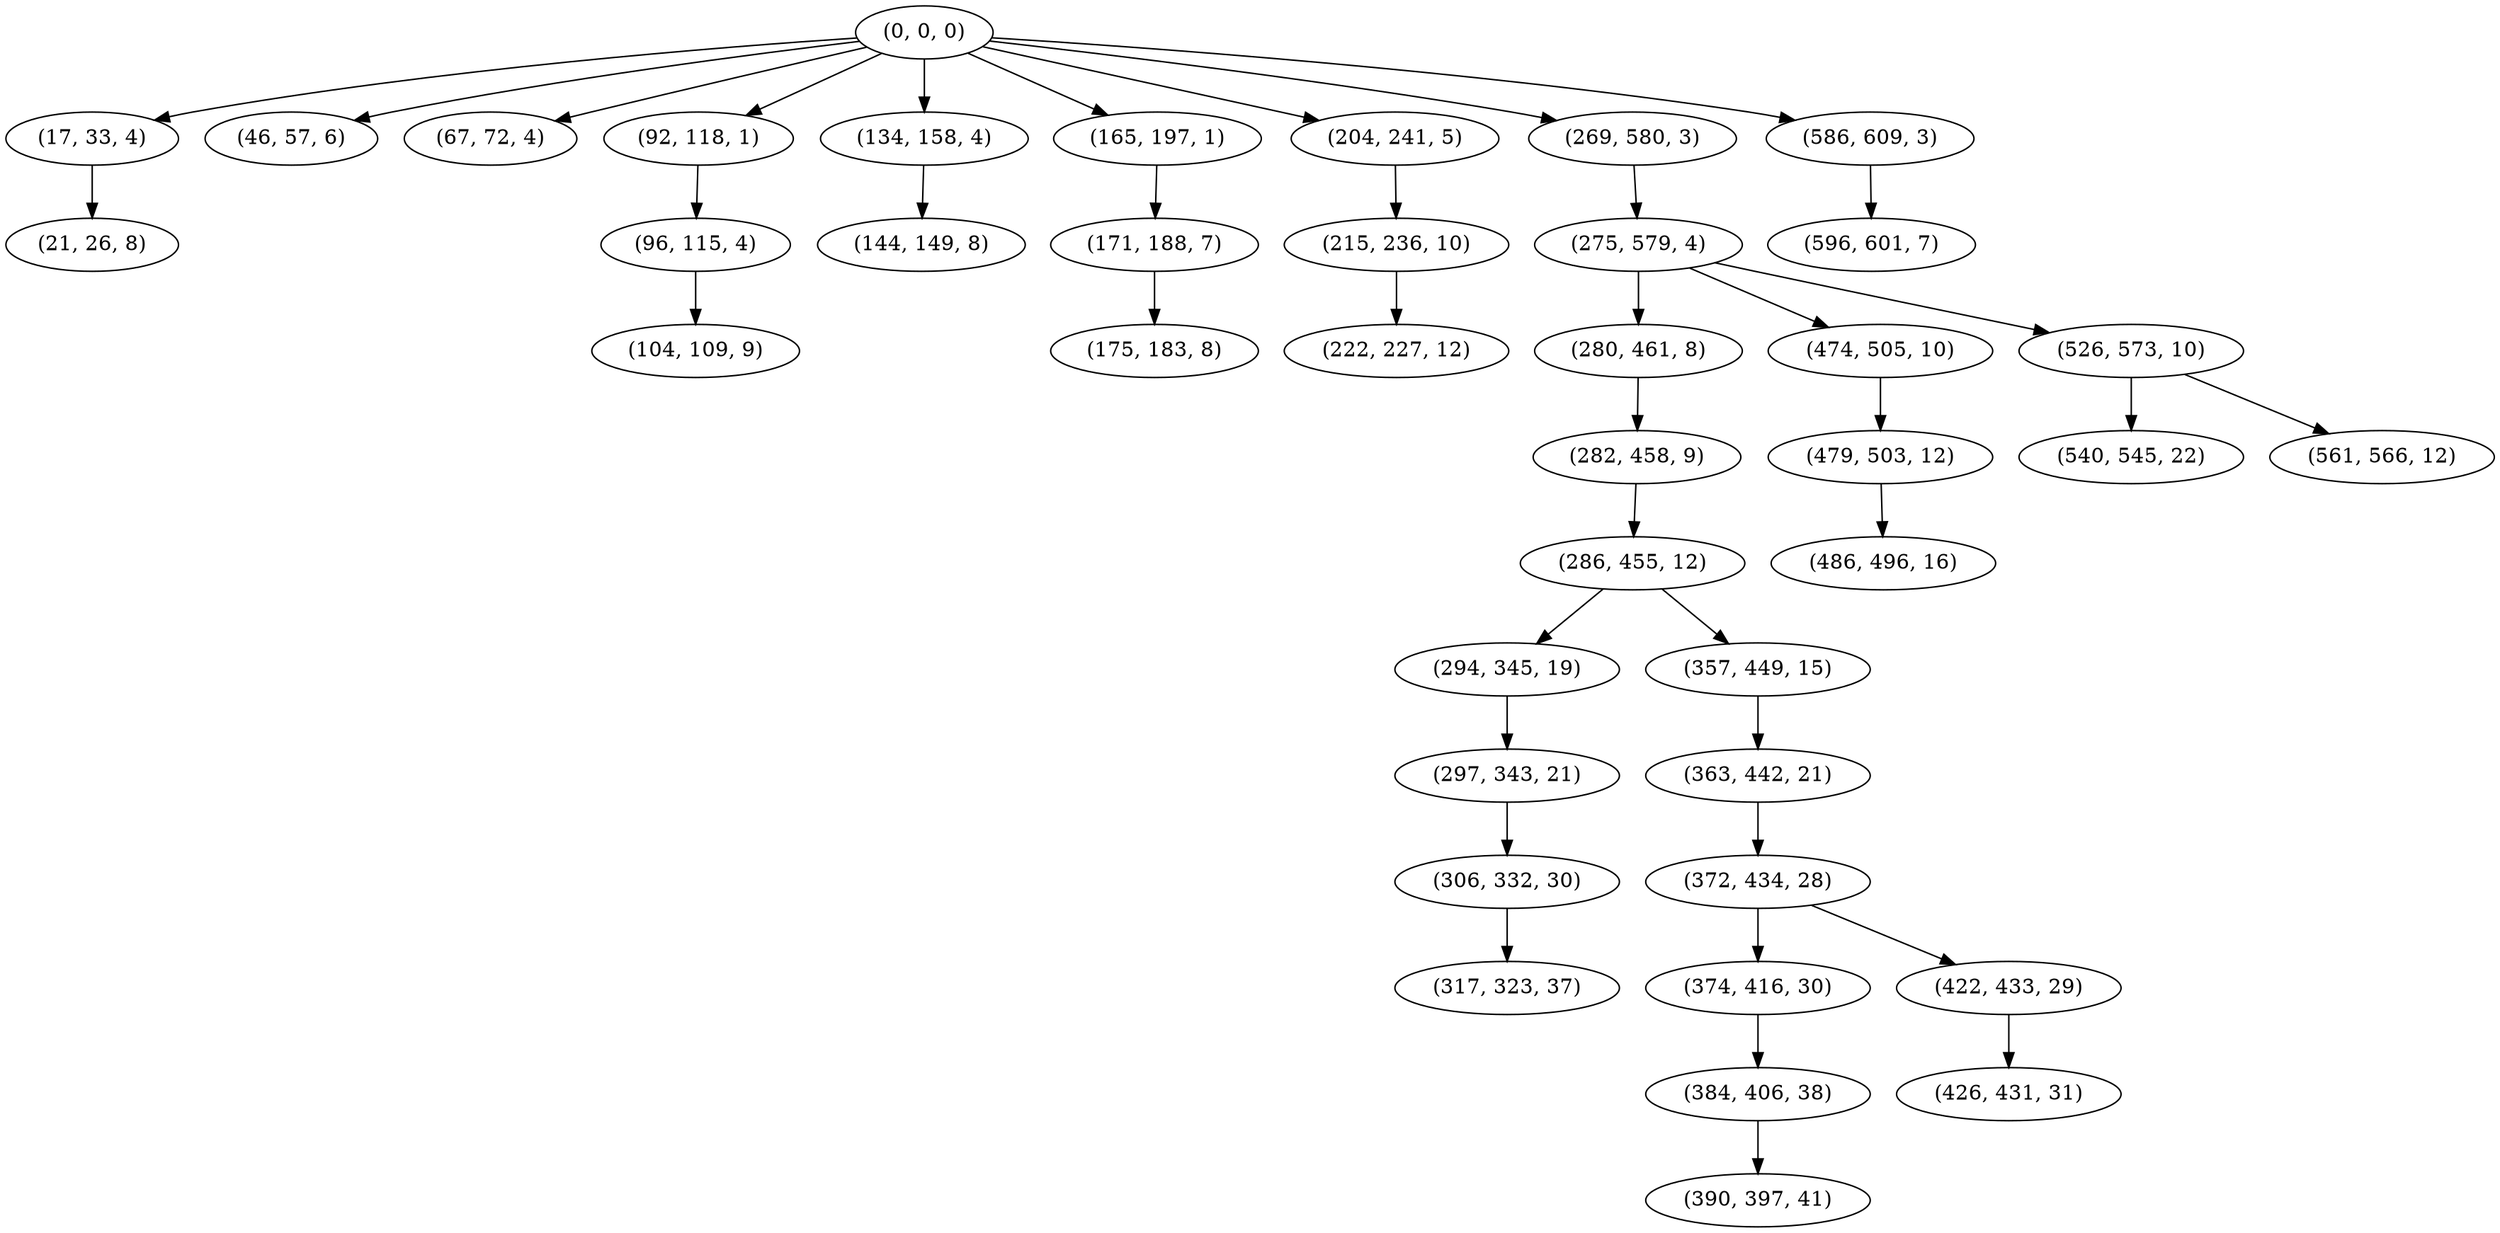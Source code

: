 digraph tree {
    "(0, 0, 0)";
    "(17, 33, 4)";
    "(21, 26, 8)";
    "(46, 57, 6)";
    "(67, 72, 4)";
    "(92, 118, 1)";
    "(96, 115, 4)";
    "(104, 109, 9)";
    "(134, 158, 4)";
    "(144, 149, 8)";
    "(165, 197, 1)";
    "(171, 188, 7)";
    "(175, 183, 8)";
    "(204, 241, 5)";
    "(215, 236, 10)";
    "(222, 227, 12)";
    "(269, 580, 3)";
    "(275, 579, 4)";
    "(280, 461, 8)";
    "(282, 458, 9)";
    "(286, 455, 12)";
    "(294, 345, 19)";
    "(297, 343, 21)";
    "(306, 332, 30)";
    "(317, 323, 37)";
    "(357, 449, 15)";
    "(363, 442, 21)";
    "(372, 434, 28)";
    "(374, 416, 30)";
    "(384, 406, 38)";
    "(390, 397, 41)";
    "(422, 433, 29)";
    "(426, 431, 31)";
    "(474, 505, 10)";
    "(479, 503, 12)";
    "(486, 496, 16)";
    "(526, 573, 10)";
    "(540, 545, 22)";
    "(561, 566, 12)";
    "(586, 609, 3)";
    "(596, 601, 7)";
    "(0, 0, 0)" -> "(17, 33, 4)";
    "(0, 0, 0)" -> "(46, 57, 6)";
    "(0, 0, 0)" -> "(67, 72, 4)";
    "(0, 0, 0)" -> "(92, 118, 1)";
    "(0, 0, 0)" -> "(134, 158, 4)";
    "(0, 0, 0)" -> "(165, 197, 1)";
    "(0, 0, 0)" -> "(204, 241, 5)";
    "(0, 0, 0)" -> "(269, 580, 3)";
    "(0, 0, 0)" -> "(586, 609, 3)";
    "(17, 33, 4)" -> "(21, 26, 8)";
    "(92, 118, 1)" -> "(96, 115, 4)";
    "(96, 115, 4)" -> "(104, 109, 9)";
    "(134, 158, 4)" -> "(144, 149, 8)";
    "(165, 197, 1)" -> "(171, 188, 7)";
    "(171, 188, 7)" -> "(175, 183, 8)";
    "(204, 241, 5)" -> "(215, 236, 10)";
    "(215, 236, 10)" -> "(222, 227, 12)";
    "(269, 580, 3)" -> "(275, 579, 4)";
    "(275, 579, 4)" -> "(280, 461, 8)";
    "(275, 579, 4)" -> "(474, 505, 10)";
    "(275, 579, 4)" -> "(526, 573, 10)";
    "(280, 461, 8)" -> "(282, 458, 9)";
    "(282, 458, 9)" -> "(286, 455, 12)";
    "(286, 455, 12)" -> "(294, 345, 19)";
    "(286, 455, 12)" -> "(357, 449, 15)";
    "(294, 345, 19)" -> "(297, 343, 21)";
    "(297, 343, 21)" -> "(306, 332, 30)";
    "(306, 332, 30)" -> "(317, 323, 37)";
    "(357, 449, 15)" -> "(363, 442, 21)";
    "(363, 442, 21)" -> "(372, 434, 28)";
    "(372, 434, 28)" -> "(374, 416, 30)";
    "(372, 434, 28)" -> "(422, 433, 29)";
    "(374, 416, 30)" -> "(384, 406, 38)";
    "(384, 406, 38)" -> "(390, 397, 41)";
    "(422, 433, 29)" -> "(426, 431, 31)";
    "(474, 505, 10)" -> "(479, 503, 12)";
    "(479, 503, 12)" -> "(486, 496, 16)";
    "(526, 573, 10)" -> "(540, 545, 22)";
    "(526, 573, 10)" -> "(561, 566, 12)";
    "(586, 609, 3)" -> "(596, 601, 7)";
}
